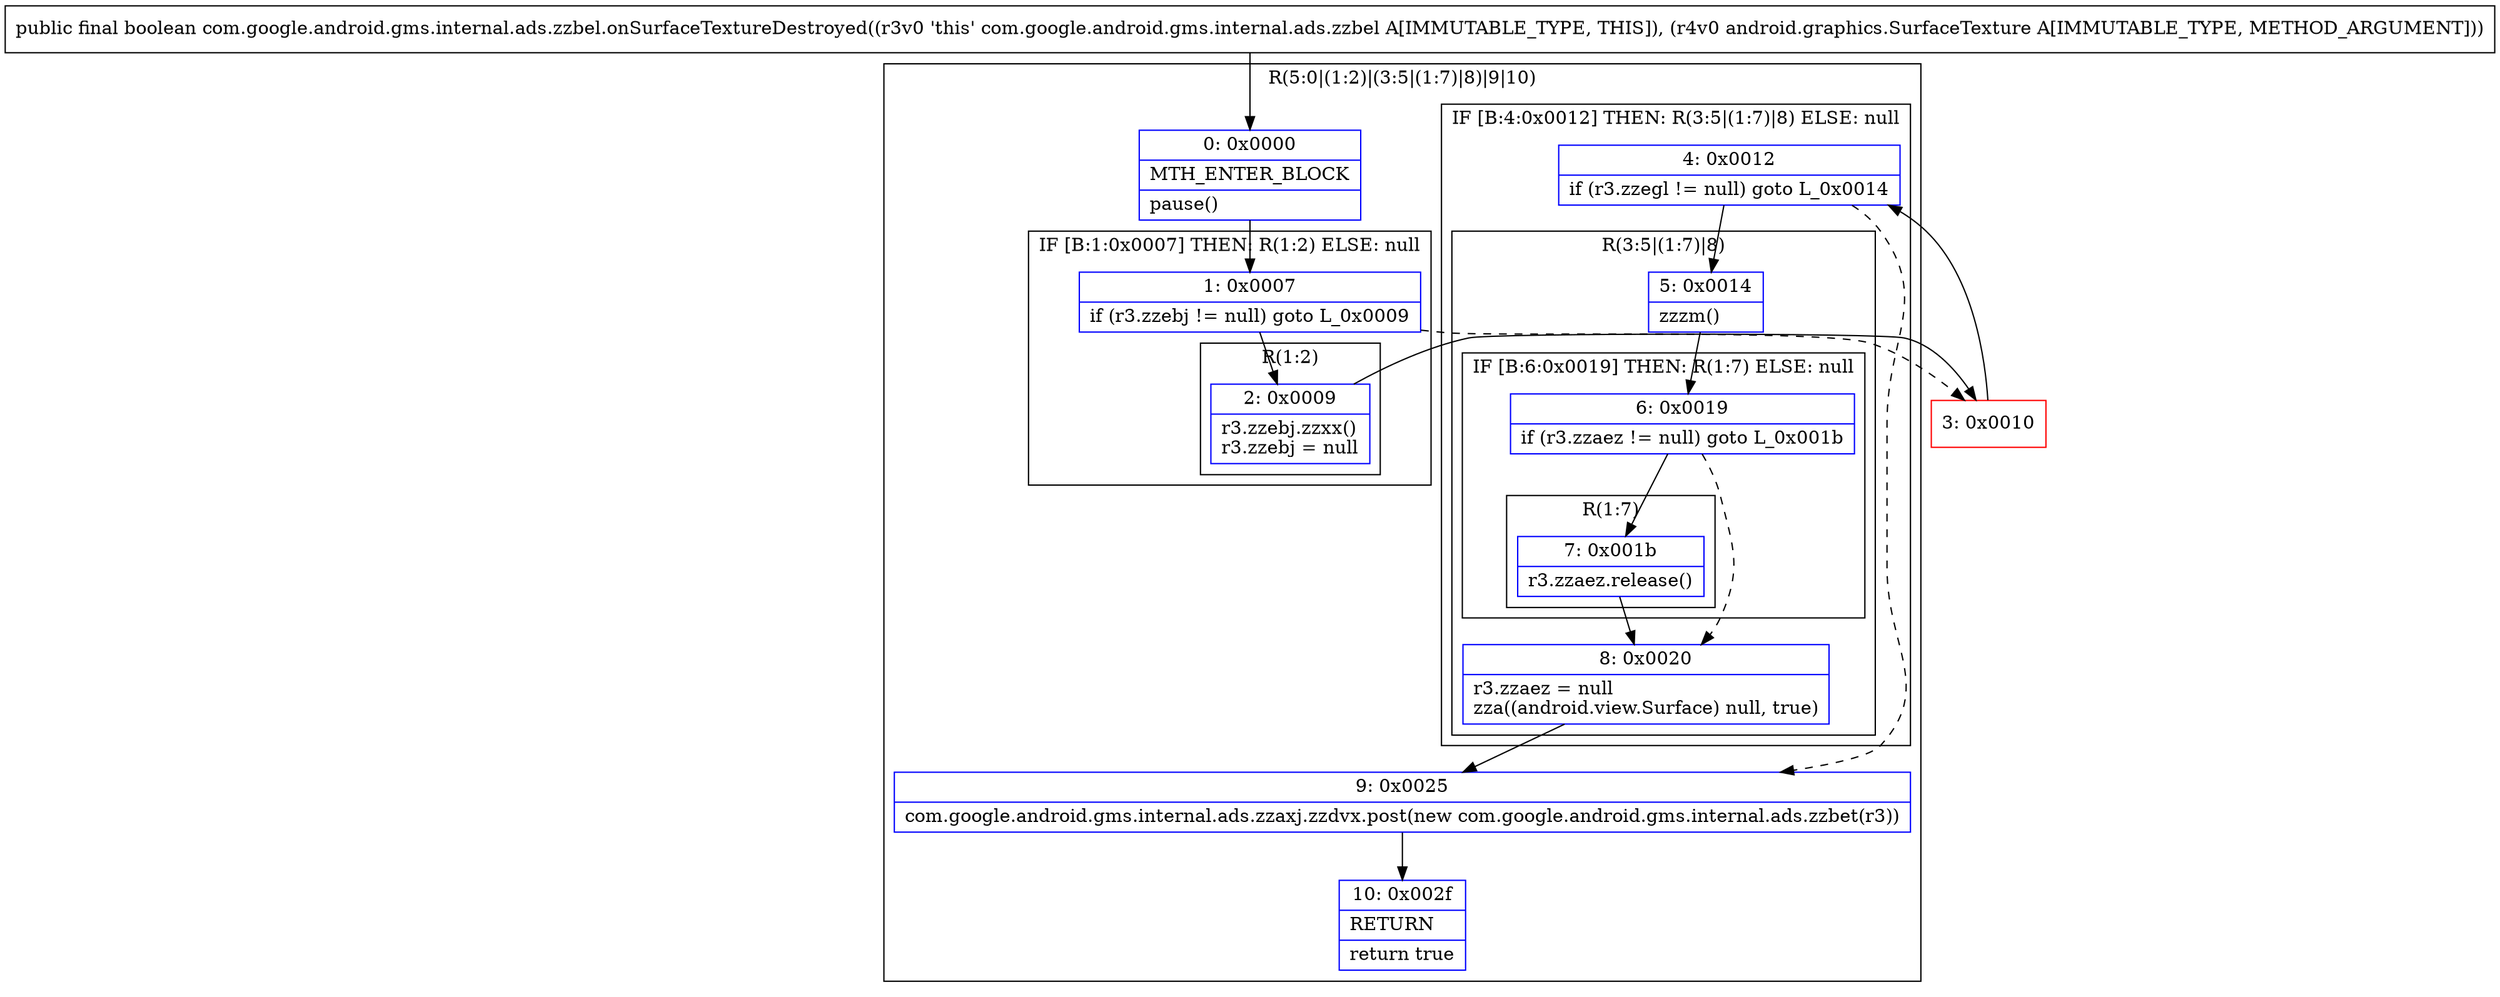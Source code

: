 digraph "CFG forcom.google.android.gms.internal.ads.zzbel.onSurfaceTextureDestroyed(Landroid\/graphics\/SurfaceTexture;)Z" {
subgraph cluster_Region_1377325743 {
label = "R(5:0|(1:2)|(3:5|(1:7)|8)|9|10)";
node [shape=record,color=blue];
Node_0 [shape=record,label="{0\:\ 0x0000|MTH_ENTER_BLOCK\l|pause()\l}"];
subgraph cluster_IfRegion_328488424 {
label = "IF [B:1:0x0007] THEN: R(1:2) ELSE: null";
node [shape=record,color=blue];
Node_1 [shape=record,label="{1\:\ 0x0007|if (r3.zzebj != null) goto L_0x0009\l}"];
subgraph cluster_Region_1957132792 {
label = "R(1:2)";
node [shape=record,color=blue];
Node_2 [shape=record,label="{2\:\ 0x0009|r3.zzebj.zzxx()\lr3.zzebj = null\l}"];
}
}
subgraph cluster_IfRegion_1344050513 {
label = "IF [B:4:0x0012] THEN: R(3:5|(1:7)|8) ELSE: null";
node [shape=record,color=blue];
Node_4 [shape=record,label="{4\:\ 0x0012|if (r3.zzegl != null) goto L_0x0014\l}"];
subgraph cluster_Region_1073817815 {
label = "R(3:5|(1:7)|8)";
node [shape=record,color=blue];
Node_5 [shape=record,label="{5\:\ 0x0014|zzzm()\l}"];
subgraph cluster_IfRegion_1904938538 {
label = "IF [B:6:0x0019] THEN: R(1:7) ELSE: null";
node [shape=record,color=blue];
Node_6 [shape=record,label="{6\:\ 0x0019|if (r3.zzaez != null) goto L_0x001b\l}"];
subgraph cluster_Region_1043120474 {
label = "R(1:7)";
node [shape=record,color=blue];
Node_7 [shape=record,label="{7\:\ 0x001b|r3.zzaez.release()\l}"];
}
}
Node_8 [shape=record,label="{8\:\ 0x0020|r3.zzaez = null\lzza((android.view.Surface) null, true)\l}"];
}
}
Node_9 [shape=record,label="{9\:\ 0x0025|com.google.android.gms.internal.ads.zzaxj.zzdvx.post(new com.google.android.gms.internal.ads.zzbet(r3))\l}"];
Node_10 [shape=record,label="{10\:\ 0x002f|RETURN\l|return true\l}"];
}
Node_3 [shape=record,color=red,label="{3\:\ 0x0010}"];
MethodNode[shape=record,label="{public final boolean com.google.android.gms.internal.ads.zzbel.onSurfaceTextureDestroyed((r3v0 'this' com.google.android.gms.internal.ads.zzbel A[IMMUTABLE_TYPE, THIS]), (r4v0 android.graphics.SurfaceTexture A[IMMUTABLE_TYPE, METHOD_ARGUMENT])) }"];
MethodNode -> Node_0;
Node_0 -> Node_1;
Node_1 -> Node_2;
Node_1 -> Node_3[style=dashed];
Node_2 -> Node_3;
Node_4 -> Node_5;
Node_4 -> Node_9[style=dashed];
Node_5 -> Node_6;
Node_6 -> Node_7;
Node_6 -> Node_8[style=dashed];
Node_7 -> Node_8;
Node_8 -> Node_9;
Node_9 -> Node_10;
Node_3 -> Node_4;
}

